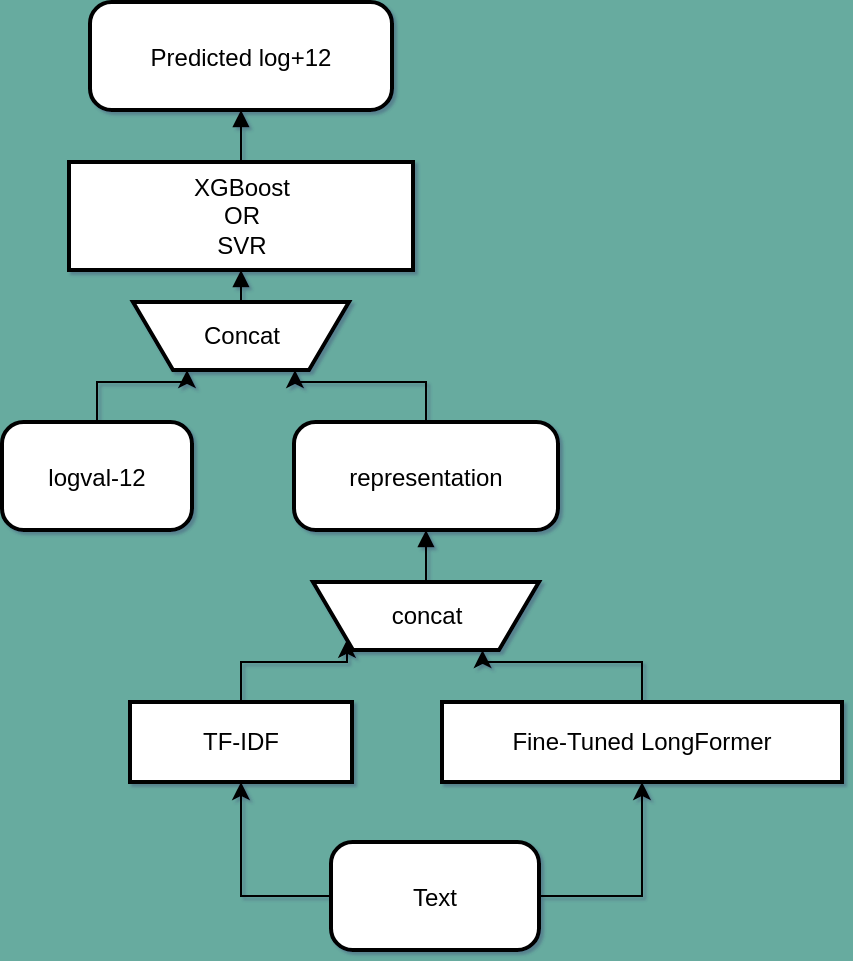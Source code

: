 <mxfile version="26.1.1">
  <diagram name="Page-1" id="7PMzOcEjMIehDAxWrIfY">
    <mxGraphModel dx="994" dy="639" grid="1" gridSize="10" guides="1" tooltips="1" connect="1" arrows="1" fold="1" page="1" pageScale="1" pageWidth="827" pageHeight="1169" background="#67AB9F" math="0" shadow="1">
      <root>
        <mxCell id="0" />
        <mxCell id="1" parent="0" />
        <mxCell id="xRbHutm9LgCtDMtWeDCZ-20" style="edgeStyle=orthogonalEdgeStyle;rounded=0;orthogonalLoop=1;jettySize=auto;html=1;exitX=0;exitY=0.5;exitDx=0;exitDy=0;entryX=0.5;entryY=1;entryDx=0;entryDy=0;labelBackgroundColor=none;fontColor=default;" parent="1" source="xRbHutm9LgCtDMtWeDCZ-1" target="xRbHutm9LgCtDMtWeDCZ-3" edge="1">
          <mxGeometry relative="1" as="geometry" />
        </mxCell>
        <mxCell id="xRbHutm9LgCtDMtWeDCZ-1" value="Text" style="rounded=1;arcSize=20;strokeWidth=2;labelBackgroundColor=none;" parent="1" vertex="1">
          <mxGeometry x="194.5" y="440" width="104" height="54" as="geometry" />
        </mxCell>
        <mxCell id="xRbHutm9LgCtDMtWeDCZ-22" style="edgeStyle=orthogonalEdgeStyle;rounded=0;orthogonalLoop=1;jettySize=auto;html=1;exitX=0.5;exitY=0;exitDx=0;exitDy=0;entryX=0.75;entryY=1;entryDx=0;entryDy=0;labelBackgroundColor=none;fontColor=default;" parent="1" source="xRbHutm9LgCtDMtWeDCZ-2" target="xRbHutm9LgCtDMtWeDCZ-4" edge="1">
          <mxGeometry relative="1" as="geometry" />
        </mxCell>
        <mxCell id="xRbHutm9LgCtDMtWeDCZ-2" value="Fine-Tuned LongFormer" style="whiteSpace=wrap;strokeWidth=2;labelBackgroundColor=none;" parent="1" vertex="1">
          <mxGeometry x="250" y="370" width="200" height="40" as="geometry" />
        </mxCell>
        <mxCell id="xRbHutm9LgCtDMtWeDCZ-21" style="edgeStyle=orthogonalEdgeStyle;rounded=0;orthogonalLoop=1;jettySize=auto;html=1;exitX=0.5;exitY=0;exitDx=0;exitDy=0;entryX=0;entryY=1;entryDx=0;entryDy=0;labelBackgroundColor=none;fontColor=default;" parent="1" source="xRbHutm9LgCtDMtWeDCZ-3" target="xRbHutm9LgCtDMtWeDCZ-4" edge="1">
          <mxGeometry relative="1" as="geometry" />
        </mxCell>
        <mxCell id="xRbHutm9LgCtDMtWeDCZ-3" value="TF-IDF" style="whiteSpace=wrap;strokeWidth=2;labelBackgroundColor=none;" parent="1" vertex="1">
          <mxGeometry x="94" y="370" width="111" height="40" as="geometry" />
        </mxCell>
        <mxCell id="xRbHutm9LgCtDMtWeDCZ-4" value="concat" style="shape=trapezoid;perimeter=trapezoidPerimeter;fixedSize=1;strokeWidth=2;whiteSpace=wrap;flipV=1;labelBackgroundColor=none;" parent="1" vertex="1">
          <mxGeometry x="185.5" y="310" width="113" height="34" as="geometry" />
        </mxCell>
        <mxCell id="xRbHutm9LgCtDMtWeDCZ-23" style="edgeStyle=orthogonalEdgeStyle;rounded=0;orthogonalLoop=1;jettySize=auto;html=1;exitX=0.5;exitY=0;exitDx=0;exitDy=0;entryX=0.75;entryY=1;entryDx=0;entryDy=0;labelBackgroundColor=none;fontColor=default;" parent="1" source="xRbHutm9LgCtDMtWeDCZ-5" target="xRbHutm9LgCtDMtWeDCZ-7" edge="1">
          <mxGeometry relative="1" as="geometry" />
        </mxCell>
        <mxCell id="xRbHutm9LgCtDMtWeDCZ-5" value="representation" style="rounded=1;arcSize=20;strokeWidth=2;labelBackgroundColor=none;" parent="1" vertex="1">
          <mxGeometry x="176" y="230" width="132" height="54" as="geometry" />
        </mxCell>
        <mxCell id="xRbHutm9LgCtDMtWeDCZ-24" style="edgeStyle=orthogonalEdgeStyle;rounded=0;orthogonalLoop=1;jettySize=auto;html=1;exitX=0.5;exitY=0;exitDx=0;exitDy=0;entryX=0.25;entryY=1;entryDx=0;entryDy=0;labelBackgroundColor=none;fontColor=default;" parent="1" source="xRbHutm9LgCtDMtWeDCZ-6" target="xRbHutm9LgCtDMtWeDCZ-7" edge="1">
          <mxGeometry relative="1" as="geometry" />
        </mxCell>
        <mxCell id="xRbHutm9LgCtDMtWeDCZ-6" value="logval-12" style="rounded=1;arcSize=20;strokeWidth=2;labelBackgroundColor=none;" parent="1" vertex="1">
          <mxGeometry x="30" y="230" width="95" height="54" as="geometry" />
        </mxCell>
        <mxCell id="xRbHutm9LgCtDMtWeDCZ-7" value="Concat" style="shape=trapezoid;perimeter=trapezoidPerimeter;fixedSize=1;strokeWidth=2;whiteSpace=wrap;flipV=1;labelBackgroundColor=none;" parent="1" vertex="1">
          <mxGeometry x="95.5" y="170" width="108" height="34" as="geometry" />
        </mxCell>
        <mxCell id="xRbHutm9LgCtDMtWeDCZ-8" value="XGBoost&#xa;OR&#xa;SVR" style="whiteSpace=wrap;strokeWidth=2;labelBackgroundColor=none;" parent="1" vertex="1">
          <mxGeometry x="63.5" y="100" width="172" height="54" as="geometry" />
        </mxCell>
        <mxCell id="xRbHutm9LgCtDMtWeDCZ-9" value="Predicted log+12" style="rounded=1;arcSize=20;strokeWidth=2;labelBackgroundColor=none;" parent="1" vertex="1">
          <mxGeometry x="74" y="20" width="151" height="54" as="geometry" />
        </mxCell>
        <mxCell id="xRbHutm9LgCtDMtWeDCZ-14" value="" style="curved=1;startArrow=none;endArrow=block;exitX=0.5;exitY=0;entryX=0.5;entryY=1;rounded=0;labelBackgroundColor=none;fontColor=default;" parent="1" source="xRbHutm9LgCtDMtWeDCZ-4" target="xRbHutm9LgCtDMtWeDCZ-5" edge="1">
          <mxGeometry relative="1" as="geometry">
            <Array as="points" />
          </mxGeometry>
        </mxCell>
        <mxCell id="xRbHutm9LgCtDMtWeDCZ-17" value="" style="curved=1;startArrow=none;endArrow=block;exitX=0.5;exitY=0;entryX=0.5;entryY=1;rounded=0;labelBackgroundColor=none;fontColor=default;" parent="1" source="xRbHutm9LgCtDMtWeDCZ-7" target="xRbHutm9LgCtDMtWeDCZ-8" edge="1">
          <mxGeometry relative="1" as="geometry">
            <Array as="points" />
          </mxGeometry>
        </mxCell>
        <mxCell id="xRbHutm9LgCtDMtWeDCZ-18" value="" style="curved=1;startArrow=none;endArrow=block;exitX=0.5;exitY=0;entryX=0.5;entryY=1;rounded=0;labelBackgroundColor=none;fontColor=default;" parent="1" source="xRbHutm9LgCtDMtWeDCZ-8" target="xRbHutm9LgCtDMtWeDCZ-9" edge="1">
          <mxGeometry relative="1" as="geometry">
            <Array as="points" />
          </mxGeometry>
        </mxCell>
        <mxCell id="xRbHutm9LgCtDMtWeDCZ-19" style="edgeStyle=orthogonalEdgeStyle;rounded=0;orthogonalLoop=1;jettySize=auto;html=1;exitX=1;exitY=0.5;exitDx=0;exitDy=0;entryX=0.5;entryY=1;entryDx=0;entryDy=0;labelBackgroundColor=none;fontColor=default;" parent="1" source="xRbHutm9LgCtDMtWeDCZ-1" target="xRbHutm9LgCtDMtWeDCZ-2" edge="1">
          <mxGeometry relative="1" as="geometry" />
        </mxCell>
      </root>
    </mxGraphModel>
  </diagram>
</mxfile>
